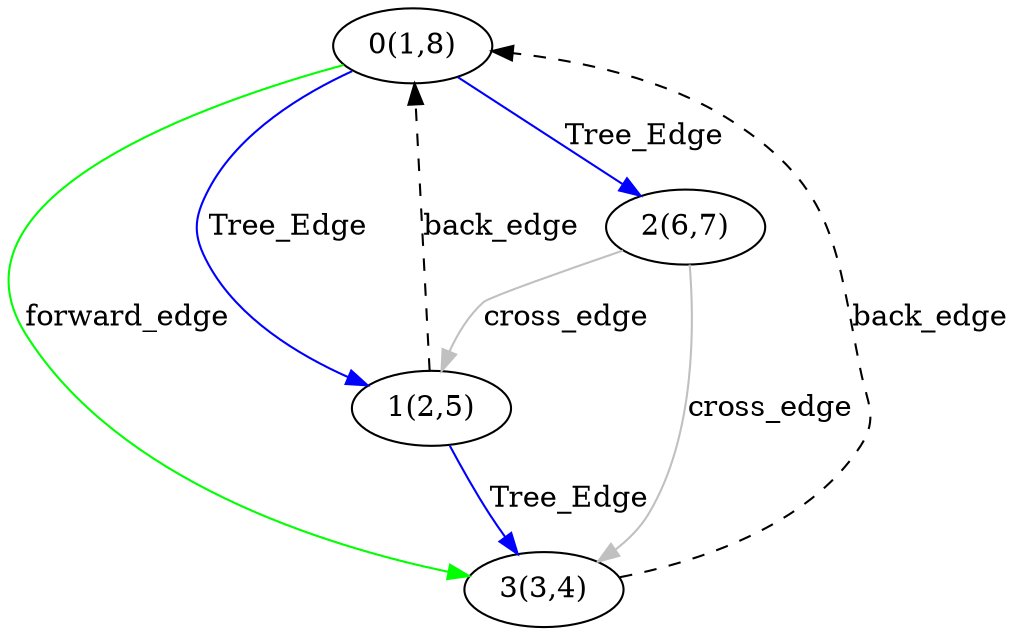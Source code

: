 digraph G {
"0(1,8)"->"1(2,5)"[label = Tree_Edge color= blue]
"1(2,5)"->"0(1,8)"[label = back_edge color= black style=dashed]
"1(2,5)"->"3(3,4)"[label = Tree_Edge color= blue]
"3(3,4)"->"0(1,8)"[label = back_edge color= black style=dashed]
"0(1,8)"->"2(6,7)"[label = Tree_Edge color= blue]
"2(6,7)"->"1(2,5)"[label = cross_edge color= grey]
"2(6,7)"->"3(3,4)"[label = cross_edge color= grey]
"0(1,8)"->"3(3,4)"[label = forward_edge color= green ]

}